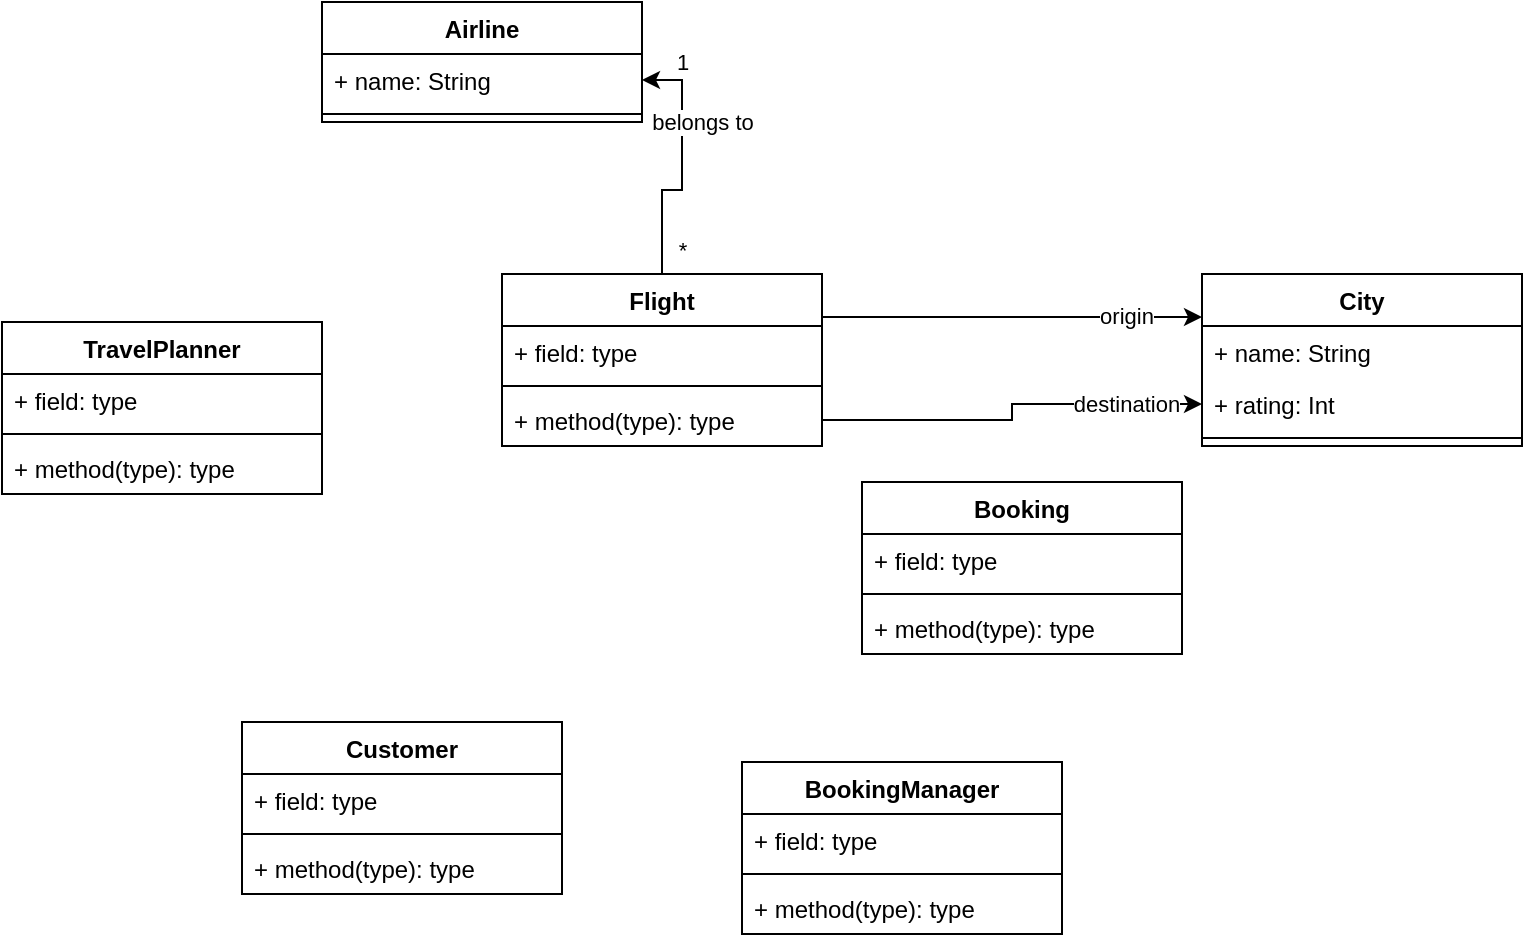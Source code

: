 <mxfile version="13.11.0" type="github">
  <diagram id="kN_DZn5AIr_JsDbxmi87" name="Page-1">
    <mxGraphModel dx="981" dy="548" grid="1" gridSize="10" guides="1" tooltips="1" connect="1" arrows="1" fold="1" page="1" pageScale="1" pageWidth="827" pageHeight="1169" math="0" shadow="0">
      <root>
        <mxCell id="0" />
        <mxCell id="1" parent="0" />
        <mxCell id="aZICNZuISpffWM0xBc0j-1" value="City" style="swimlane;fontStyle=1;align=center;verticalAlign=top;childLayout=stackLayout;horizontal=1;startSize=26;horizontalStack=0;resizeParent=1;resizeParentMax=0;resizeLast=0;collapsible=1;marginBottom=0;" vertex="1" parent="1">
          <mxGeometry x="640" y="176" width="160" height="86" as="geometry" />
        </mxCell>
        <mxCell id="aZICNZuISpffWM0xBc0j-2" value="+ name: String" style="text;strokeColor=none;fillColor=none;align=left;verticalAlign=top;spacingLeft=4;spacingRight=4;overflow=hidden;rotatable=0;points=[[0,0.5],[1,0.5]];portConstraint=eastwest;" vertex="1" parent="aZICNZuISpffWM0xBc0j-1">
          <mxGeometry y="26" width="160" height="26" as="geometry" />
        </mxCell>
        <mxCell id="aZICNZuISpffWM0xBc0j-6" value="+ rating: Int" style="text;strokeColor=none;fillColor=none;align=left;verticalAlign=top;spacingLeft=4;spacingRight=4;overflow=hidden;rotatable=0;points=[[0,0.5],[1,0.5]];portConstraint=eastwest;" vertex="1" parent="aZICNZuISpffWM0xBc0j-1">
          <mxGeometry y="52" width="160" height="26" as="geometry" />
        </mxCell>
        <mxCell id="aZICNZuISpffWM0xBc0j-3" value="" style="line;strokeWidth=1;fillColor=none;align=left;verticalAlign=middle;spacingTop=-1;spacingLeft=3;spacingRight=3;rotatable=0;labelPosition=right;points=[];portConstraint=eastwest;" vertex="1" parent="aZICNZuISpffWM0xBc0j-1">
          <mxGeometry y="78" width="160" height="8" as="geometry" />
        </mxCell>
        <mxCell id="aZICNZuISpffWM0xBc0j-28" style="edgeStyle=orthogonalEdgeStyle;rounded=0;orthogonalLoop=1;jettySize=auto;html=1;exitX=1;exitY=0.25;exitDx=0;exitDy=0;endArrow=classic;endFill=1;entryX=0;entryY=0.25;entryDx=0;entryDy=0;" edge="1" parent="1" source="aZICNZuISpffWM0xBc0j-8" target="aZICNZuISpffWM0xBc0j-1">
          <mxGeometry relative="1" as="geometry">
            <mxPoint x="570" y="112" as="targetPoint" />
          </mxGeometry>
        </mxCell>
        <mxCell id="aZICNZuISpffWM0xBc0j-31" value="origin" style="edgeLabel;html=1;align=center;verticalAlign=middle;resizable=0;points=[];" vertex="1" connectable="0" parent="aZICNZuISpffWM0xBc0j-28">
          <mxGeometry x="0.716" y="1" relative="1" as="geometry">
            <mxPoint x="-11.43" as="offset" />
          </mxGeometry>
        </mxCell>
        <mxCell id="aZICNZuISpffWM0xBc0j-37" style="edgeStyle=orthogonalEdgeStyle;rounded=0;orthogonalLoop=1;jettySize=auto;html=1;exitX=0.5;exitY=0;exitDx=0;exitDy=0;entryX=1;entryY=0.5;entryDx=0;entryDy=0;endArrow=classic;endFill=1;" edge="1" parent="1" source="aZICNZuISpffWM0xBc0j-8" target="aZICNZuISpffWM0xBc0j-34">
          <mxGeometry relative="1" as="geometry" />
        </mxCell>
        <mxCell id="aZICNZuISpffWM0xBc0j-38" value="*" style="edgeLabel;html=1;align=center;verticalAlign=middle;resizable=0;points=[];" vertex="1" connectable="0" parent="aZICNZuISpffWM0xBc0j-37">
          <mxGeometry x="-0.807" y="-1" relative="1" as="geometry">
            <mxPoint x="8.99" as="offset" />
          </mxGeometry>
        </mxCell>
        <mxCell id="aZICNZuISpffWM0xBc0j-39" value="1" style="edgeLabel;html=1;align=center;verticalAlign=middle;resizable=0;points=[];" vertex="1" connectable="0" parent="aZICNZuISpffWM0xBc0j-37">
          <mxGeometry x="0.69" relative="1" as="geometry">
            <mxPoint y="-9.03" as="offset" />
          </mxGeometry>
        </mxCell>
        <mxCell id="aZICNZuISpffWM0xBc0j-40" value="belongs to" style="edgeLabel;html=1;align=center;verticalAlign=middle;resizable=0;points=[];" vertex="1" connectable="0" parent="aZICNZuISpffWM0xBc0j-37">
          <mxGeometry x="0.089" y="-1" relative="1" as="geometry">
            <mxPoint x="8.97" y="-17.03" as="offset" />
          </mxGeometry>
        </mxCell>
        <mxCell id="aZICNZuISpffWM0xBc0j-8" value="Flight" style="swimlane;fontStyle=1;align=center;verticalAlign=top;childLayout=stackLayout;horizontal=1;startSize=26;horizontalStack=0;resizeParent=1;resizeParentMax=0;resizeLast=0;collapsible=1;marginBottom=0;" vertex="1" parent="1">
          <mxGeometry x="290" y="176" width="160" height="86" as="geometry" />
        </mxCell>
        <mxCell id="aZICNZuISpffWM0xBc0j-9" value="+ field: type" style="text;strokeColor=none;fillColor=none;align=left;verticalAlign=top;spacingLeft=4;spacingRight=4;overflow=hidden;rotatable=0;points=[[0,0.5],[1,0.5]];portConstraint=eastwest;" vertex="1" parent="aZICNZuISpffWM0xBc0j-8">
          <mxGeometry y="26" width="160" height="26" as="geometry" />
        </mxCell>
        <mxCell id="aZICNZuISpffWM0xBc0j-10" value="" style="line;strokeWidth=1;fillColor=none;align=left;verticalAlign=middle;spacingTop=-1;spacingLeft=3;spacingRight=3;rotatable=0;labelPosition=right;points=[];portConstraint=eastwest;" vertex="1" parent="aZICNZuISpffWM0xBc0j-8">
          <mxGeometry y="52" width="160" height="8" as="geometry" />
        </mxCell>
        <mxCell id="aZICNZuISpffWM0xBc0j-11" value="+ method(type): type" style="text;strokeColor=none;fillColor=none;align=left;verticalAlign=top;spacingLeft=4;spacingRight=4;overflow=hidden;rotatable=0;points=[[0,0.5],[1,0.5]];portConstraint=eastwest;" vertex="1" parent="aZICNZuISpffWM0xBc0j-8">
          <mxGeometry y="60" width="160" height="26" as="geometry" />
        </mxCell>
        <mxCell id="aZICNZuISpffWM0xBc0j-12" value="Booking" style="swimlane;fontStyle=1;align=center;verticalAlign=top;childLayout=stackLayout;horizontal=1;startSize=26;horizontalStack=0;resizeParent=1;resizeParentMax=0;resizeLast=0;collapsible=1;marginBottom=0;" vertex="1" parent="1">
          <mxGeometry x="470" y="280" width="160" height="86" as="geometry" />
        </mxCell>
        <mxCell id="aZICNZuISpffWM0xBc0j-13" value="+ field: type" style="text;strokeColor=none;fillColor=none;align=left;verticalAlign=top;spacingLeft=4;spacingRight=4;overflow=hidden;rotatable=0;points=[[0,0.5],[1,0.5]];portConstraint=eastwest;" vertex="1" parent="aZICNZuISpffWM0xBc0j-12">
          <mxGeometry y="26" width="160" height="26" as="geometry" />
        </mxCell>
        <mxCell id="aZICNZuISpffWM0xBc0j-14" value="" style="line;strokeWidth=1;fillColor=none;align=left;verticalAlign=middle;spacingTop=-1;spacingLeft=3;spacingRight=3;rotatable=0;labelPosition=right;points=[];portConstraint=eastwest;" vertex="1" parent="aZICNZuISpffWM0xBc0j-12">
          <mxGeometry y="52" width="160" height="8" as="geometry" />
        </mxCell>
        <mxCell id="aZICNZuISpffWM0xBc0j-15" value="+ method(type): type" style="text;strokeColor=none;fillColor=none;align=left;verticalAlign=top;spacingLeft=4;spacingRight=4;overflow=hidden;rotatable=0;points=[[0,0.5],[1,0.5]];portConstraint=eastwest;" vertex="1" parent="aZICNZuISpffWM0xBc0j-12">
          <mxGeometry y="60" width="160" height="26" as="geometry" />
        </mxCell>
        <mxCell id="aZICNZuISpffWM0xBc0j-16" value="BookingManager" style="swimlane;fontStyle=1;align=center;verticalAlign=top;childLayout=stackLayout;horizontal=1;startSize=26;horizontalStack=0;resizeParent=1;resizeParentMax=0;resizeLast=0;collapsible=1;marginBottom=0;" vertex="1" parent="1">
          <mxGeometry x="410" y="420" width="160" height="86" as="geometry" />
        </mxCell>
        <mxCell id="aZICNZuISpffWM0xBc0j-17" value="+ field: type" style="text;strokeColor=none;fillColor=none;align=left;verticalAlign=top;spacingLeft=4;spacingRight=4;overflow=hidden;rotatable=0;points=[[0,0.5],[1,0.5]];portConstraint=eastwest;" vertex="1" parent="aZICNZuISpffWM0xBc0j-16">
          <mxGeometry y="26" width="160" height="26" as="geometry" />
        </mxCell>
        <mxCell id="aZICNZuISpffWM0xBc0j-18" value="" style="line;strokeWidth=1;fillColor=none;align=left;verticalAlign=middle;spacingTop=-1;spacingLeft=3;spacingRight=3;rotatable=0;labelPosition=right;points=[];portConstraint=eastwest;" vertex="1" parent="aZICNZuISpffWM0xBc0j-16">
          <mxGeometry y="52" width="160" height="8" as="geometry" />
        </mxCell>
        <mxCell id="aZICNZuISpffWM0xBc0j-19" value="+ method(type): type" style="text;strokeColor=none;fillColor=none;align=left;verticalAlign=top;spacingLeft=4;spacingRight=4;overflow=hidden;rotatable=0;points=[[0,0.5],[1,0.5]];portConstraint=eastwest;" vertex="1" parent="aZICNZuISpffWM0xBc0j-16">
          <mxGeometry y="60" width="160" height="26" as="geometry" />
        </mxCell>
        <mxCell id="aZICNZuISpffWM0xBc0j-20" value="TravelPlanner" style="swimlane;fontStyle=1;align=center;verticalAlign=top;childLayout=stackLayout;horizontal=1;startSize=26;horizontalStack=0;resizeParent=1;resizeParentMax=0;resizeLast=0;collapsible=1;marginBottom=0;" vertex="1" parent="1">
          <mxGeometry x="40" y="200" width="160" height="86" as="geometry" />
        </mxCell>
        <mxCell id="aZICNZuISpffWM0xBc0j-21" value="+ field: type" style="text;strokeColor=none;fillColor=none;align=left;verticalAlign=top;spacingLeft=4;spacingRight=4;overflow=hidden;rotatable=0;points=[[0,0.5],[1,0.5]];portConstraint=eastwest;" vertex="1" parent="aZICNZuISpffWM0xBc0j-20">
          <mxGeometry y="26" width="160" height="26" as="geometry" />
        </mxCell>
        <mxCell id="aZICNZuISpffWM0xBc0j-22" value="" style="line;strokeWidth=1;fillColor=none;align=left;verticalAlign=middle;spacingTop=-1;spacingLeft=3;spacingRight=3;rotatable=0;labelPosition=right;points=[];portConstraint=eastwest;" vertex="1" parent="aZICNZuISpffWM0xBc0j-20">
          <mxGeometry y="52" width="160" height="8" as="geometry" />
        </mxCell>
        <mxCell id="aZICNZuISpffWM0xBc0j-23" value="+ method(type): type" style="text;strokeColor=none;fillColor=none;align=left;verticalAlign=top;spacingLeft=4;spacingRight=4;overflow=hidden;rotatable=0;points=[[0,0.5],[1,0.5]];portConstraint=eastwest;" vertex="1" parent="aZICNZuISpffWM0xBc0j-20">
          <mxGeometry y="60" width="160" height="26" as="geometry" />
        </mxCell>
        <mxCell id="aZICNZuISpffWM0xBc0j-24" value="Customer" style="swimlane;fontStyle=1;align=center;verticalAlign=top;childLayout=stackLayout;horizontal=1;startSize=26;horizontalStack=0;resizeParent=1;resizeParentMax=0;resizeLast=0;collapsible=1;marginBottom=0;" vertex="1" parent="1">
          <mxGeometry x="160" y="400" width="160" height="86" as="geometry" />
        </mxCell>
        <mxCell id="aZICNZuISpffWM0xBc0j-25" value="+ field: type" style="text;strokeColor=none;fillColor=none;align=left;verticalAlign=top;spacingLeft=4;spacingRight=4;overflow=hidden;rotatable=0;points=[[0,0.5],[1,0.5]];portConstraint=eastwest;" vertex="1" parent="aZICNZuISpffWM0xBc0j-24">
          <mxGeometry y="26" width="160" height="26" as="geometry" />
        </mxCell>
        <mxCell id="aZICNZuISpffWM0xBc0j-26" value="" style="line;strokeWidth=1;fillColor=none;align=left;verticalAlign=middle;spacingTop=-1;spacingLeft=3;spacingRight=3;rotatable=0;labelPosition=right;points=[];portConstraint=eastwest;" vertex="1" parent="aZICNZuISpffWM0xBc0j-24">
          <mxGeometry y="52" width="160" height="8" as="geometry" />
        </mxCell>
        <mxCell id="aZICNZuISpffWM0xBc0j-27" value="+ method(type): type" style="text;strokeColor=none;fillColor=none;align=left;verticalAlign=top;spacingLeft=4;spacingRight=4;overflow=hidden;rotatable=0;points=[[0,0.5],[1,0.5]];portConstraint=eastwest;" vertex="1" parent="aZICNZuISpffWM0xBc0j-24">
          <mxGeometry y="60" width="160" height="26" as="geometry" />
        </mxCell>
        <mxCell id="aZICNZuISpffWM0xBc0j-30" style="edgeStyle=orthogonalEdgeStyle;rounded=0;orthogonalLoop=1;jettySize=auto;html=1;exitX=1;exitY=0.5;exitDx=0;exitDy=0;entryX=0;entryY=0.5;entryDx=0;entryDy=0;endArrow=classic;endFill=1;" edge="1" parent="1" source="aZICNZuISpffWM0xBc0j-11" target="aZICNZuISpffWM0xBc0j-6">
          <mxGeometry relative="1" as="geometry" />
        </mxCell>
        <mxCell id="aZICNZuISpffWM0xBc0j-32" value="destination" style="edgeLabel;html=1;align=center;verticalAlign=middle;resizable=0;points=[];" vertex="1" connectable="0" parent="aZICNZuISpffWM0xBc0j-30">
          <mxGeometry x="0.649" relative="1" as="geometry">
            <mxPoint x="-3.43" as="offset" />
          </mxGeometry>
        </mxCell>
        <mxCell id="aZICNZuISpffWM0xBc0j-33" value="Airline" style="swimlane;fontStyle=1;align=center;verticalAlign=top;childLayout=stackLayout;horizontal=1;startSize=26;horizontalStack=0;resizeParent=1;resizeParentMax=0;resizeLast=0;collapsible=1;marginBottom=0;" vertex="1" parent="1">
          <mxGeometry x="200" y="40" width="160" height="60" as="geometry" />
        </mxCell>
        <mxCell id="aZICNZuISpffWM0xBc0j-34" value="+ name: String" style="text;strokeColor=none;fillColor=none;align=left;verticalAlign=top;spacingLeft=4;spacingRight=4;overflow=hidden;rotatable=0;points=[[0,0.5],[1,0.5]];portConstraint=eastwest;" vertex="1" parent="aZICNZuISpffWM0xBc0j-33">
          <mxGeometry y="26" width="160" height="26" as="geometry" />
        </mxCell>
        <mxCell id="aZICNZuISpffWM0xBc0j-35" value="" style="line;strokeWidth=1;fillColor=none;align=left;verticalAlign=middle;spacingTop=-1;spacingLeft=3;spacingRight=3;rotatable=0;labelPosition=right;points=[];portConstraint=eastwest;" vertex="1" parent="aZICNZuISpffWM0xBc0j-33">
          <mxGeometry y="52" width="160" height="8" as="geometry" />
        </mxCell>
      </root>
    </mxGraphModel>
  </diagram>
</mxfile>
